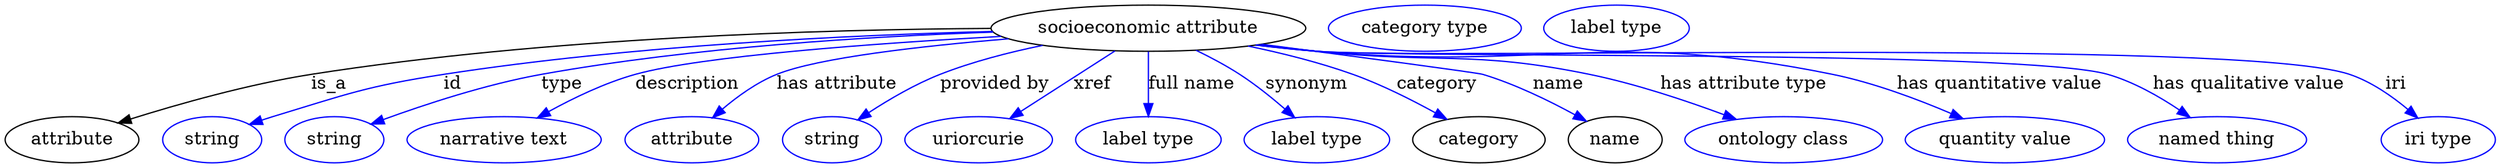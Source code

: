 digraph {
	graph [bb="0,0,1933.2,123"];
	node [label="\N"];
	"socioeconomic attribute"	[height=0.5,
		label="socioeconomic attribute",
		pos="886,105",
		width=3.3941];
	attribute	[height=0.5,
		pos="51.995,18",
		width=1.4443];
	"socioeconomic attribute" -> attribute	[label=is_a,
		lp="251,61.5",
		pos="e,88.003,31.198 763.8,104.89 632.75,104.1 418.94,97.8 237,69 188.79,61.369 135.07,46.063 98.001,34.386"];
	id	[color=blue,
		height=0.5,
		label=string,
		pos="160,18",
		width=1.0652];
	"socioeconomic attribute" -> id	[color=blue,
		label=id,
		lp="346,61.5",
		pos="e,189.04,29.778 764.72,102.58 653.41,99.785 484.25,91.746 339,69 279.68,59.711 265.47,53.375 208,36 204.91,35.066 201.72,34.053 \
198.53,33.002",
		style=solid];
	type	[color=blue,
		height=0.5,
		label=string,
		pos="255,18",
		width=1.0652];
	"socioeconomic attribute" -> type	[color=blue,
		label=type,
		lp="430,61.5",
		pos="e,283.47,30.304 765.3,102.18 669.39,99.022 532.19,90.691 414,69 371.75,61.247 325.04,45.675 293.24,33.958",
		style=solid];
	description	[color=blue,
		height=0.5,
		label="narrative text",
		pos="387,18",
		width=2.0943];
	"socioeconomic attribute" -> description	[color=blue,
		label=description,
		lp="527.5,61.5",
		pos="e,412.22,34.97 771.46,98.724 672.88,93.307 538.6,83.593 487,69 463.88,62.464 439.75,50.563 420.98,40.012",
		style=solid];
	"has attribute"	[color=blue,
		height=0.5,
		label=attribute,
		pos="532,18",
		width=1.4443];
	"socioeconomic attribute" -> "has attribute"	[color=blue,
		label="has attribute",
		lp="644,61.5",
		pos="e,548.05,35.363 777.11,96.805 709.26,91.171 628.98,82.078 597,69 581.79,62.784 567.09,52.015 555.52,42.059",
		style=solid];
	"provided by"	[color=blue,
		height=0.5,
		label=string,
		pos="640,18",
		width=1.0652];
	"socioeconomic attribute" -> "provided by"	[color=blue,
		label="provided by",
		lp="766.5,61.5",
		pos="e,660.09,33.507 803.72,91.588 777.69,86.252 749.16,78.903 724,69 704.59,61.364 684.46,49.539 668.77,39.305",
		style=solid];
	xref	[color=blue,
		height=0.5,
		label=uriorcurie,
		pos="754,18",
		width=1.5887];
	"socioeconomic attribute" -> xref	[color=blue,
		label=xref,
		lp="842.5,61.5",
		pos="e,778.24,34.612 859.92,87.207 838.96,73.71 809.39,54.672 786.82,40.138",
		style=solid];
	"full name"	[color=blue,
		height=0.5,
		label="label type",
		pos="886,18",
		width=1.5707];
	"socioeconomic attribute" -> "full name"	[color=blue,
		label="full name",
		lp="919.5,61.5",
		pos="e,886,36.175 886,86.799 886,75.163 886,59.548 886,46.237",
		style=solid];
	synonym	[color=blue,
		height=0.5,
		label="label type",
		pos="1017,18",
		width=1.5707];
	"socioeconomic attribute" -> synonym	[color=blue,
		label=synonym,
		lp="1009,61.5",
		pos="e,999.74,35.265 923.03,87.795 934.24,82.349 946.39,75.89 957,69 969.23,61.05 981.77,50.952 992.21,41.916",
		style=solid];
	category	[height=0.5,
		pos="1143,18",
		width=1.4263];
	"socioeconomic attribute" -> category	[color=blue,
		label=category,
		lp="1110.5,61.5",
		pos="e,1118,34.007 963.54,91.059 989.81,85.593 1019.1,78.3 1045,69 1067.1,61.06 1090.7,49.183 1109.1,38.998",
		style=solid];
	name	[height=0.5,
		pos="1249,18",
		width=1.011];
	"socioeconomic attribute" -> name	[color=blue,
		label=name,
		lp="1205,61.5",
		pos="e,1226.5,32.505 974.22,92.456 1048,82.755 1141.8,70.27 1146,69 1171.1,61.42 1197.7,48.352 1217.6,37.476",
		style=solid];
	"has attribute type"	[color=blue,
		height=0.5,
		label="ontology class",
		pos="1380,18",
		width=2.1304];
	"socioeconomic attribute" -> "has attribute type"	[color=blue,
		label="has attribute type",
		lp="1349,61.5",
		pos="e,1343.1,33.922 972.6,92.21 987.4,90.353 1002.6,88.541 1017,87 1111,76.913 1136.4,87.993 1229,69 1264.8,61.65 1304,48.511 1333.5,\
37.546",
		style=solid];
	"has quantitative value"	[color=blue,
		height=0.5,
		label="quantity value",
		pos="1552,18",
		width=2.1484];
	"socioeconomic attribute" -> "has quantitative value"	[color=blue,
		label="has quantitative value",
		lp="1548,61.5",
		pos="e,1519.5,34.391 970.44,91.979 985.91,90.081 1001.9,88.314 1017,87 1194.7,71.507 1243.2,104.62 1418,69 1449.8,62.516 1484.1,49.607 \
1510,38.529",
		style=solid];
	"has qualitative value"	[color=blue,
		height=0.5,
		label="named thing",
		pos="1717,18",
		width=1.9318];
	"socioeconomic attribute" -> "has qualitative value"	[color=blue,
		label="has qualitative value",
		lp="1741.5,61.5",
		pos="e,1696,35.418 969.73,91.871 985.41,89.958 1001.7,88.215 1017,87 1085.1,81.594 1566.3,87.925 1632,69 1652,63.242 1672.1,51.686 1687.8,\
41.134",
		style=solid];
	iri	[color=blue,
		height=0.5,
		label="iri type",
		pos="1889,18",
		width=1.2277];
	"socioeconomic attribute" -> iri	[color=blue,
		label=iri,
		lp="1856,61.5",
		pos="e,1873.1,34.944 969.37,91.827 985.16,89.907 1001.6,88.171 1017,87 1106,80.248 1735.4,97.475 1820,69 1836.8,63.347 1853,52.04 1865.4,\
41.606",
		style=solid];
	"named thing_category"	[color=blue,
		height=0.5,
		label="category type",
		pos="1101,105",
		width=2.0762];
	attribute_name	[color=blue,
		height=0.5,
		label="label type",
		pos="1250,105",
		width=1.5707];
}
